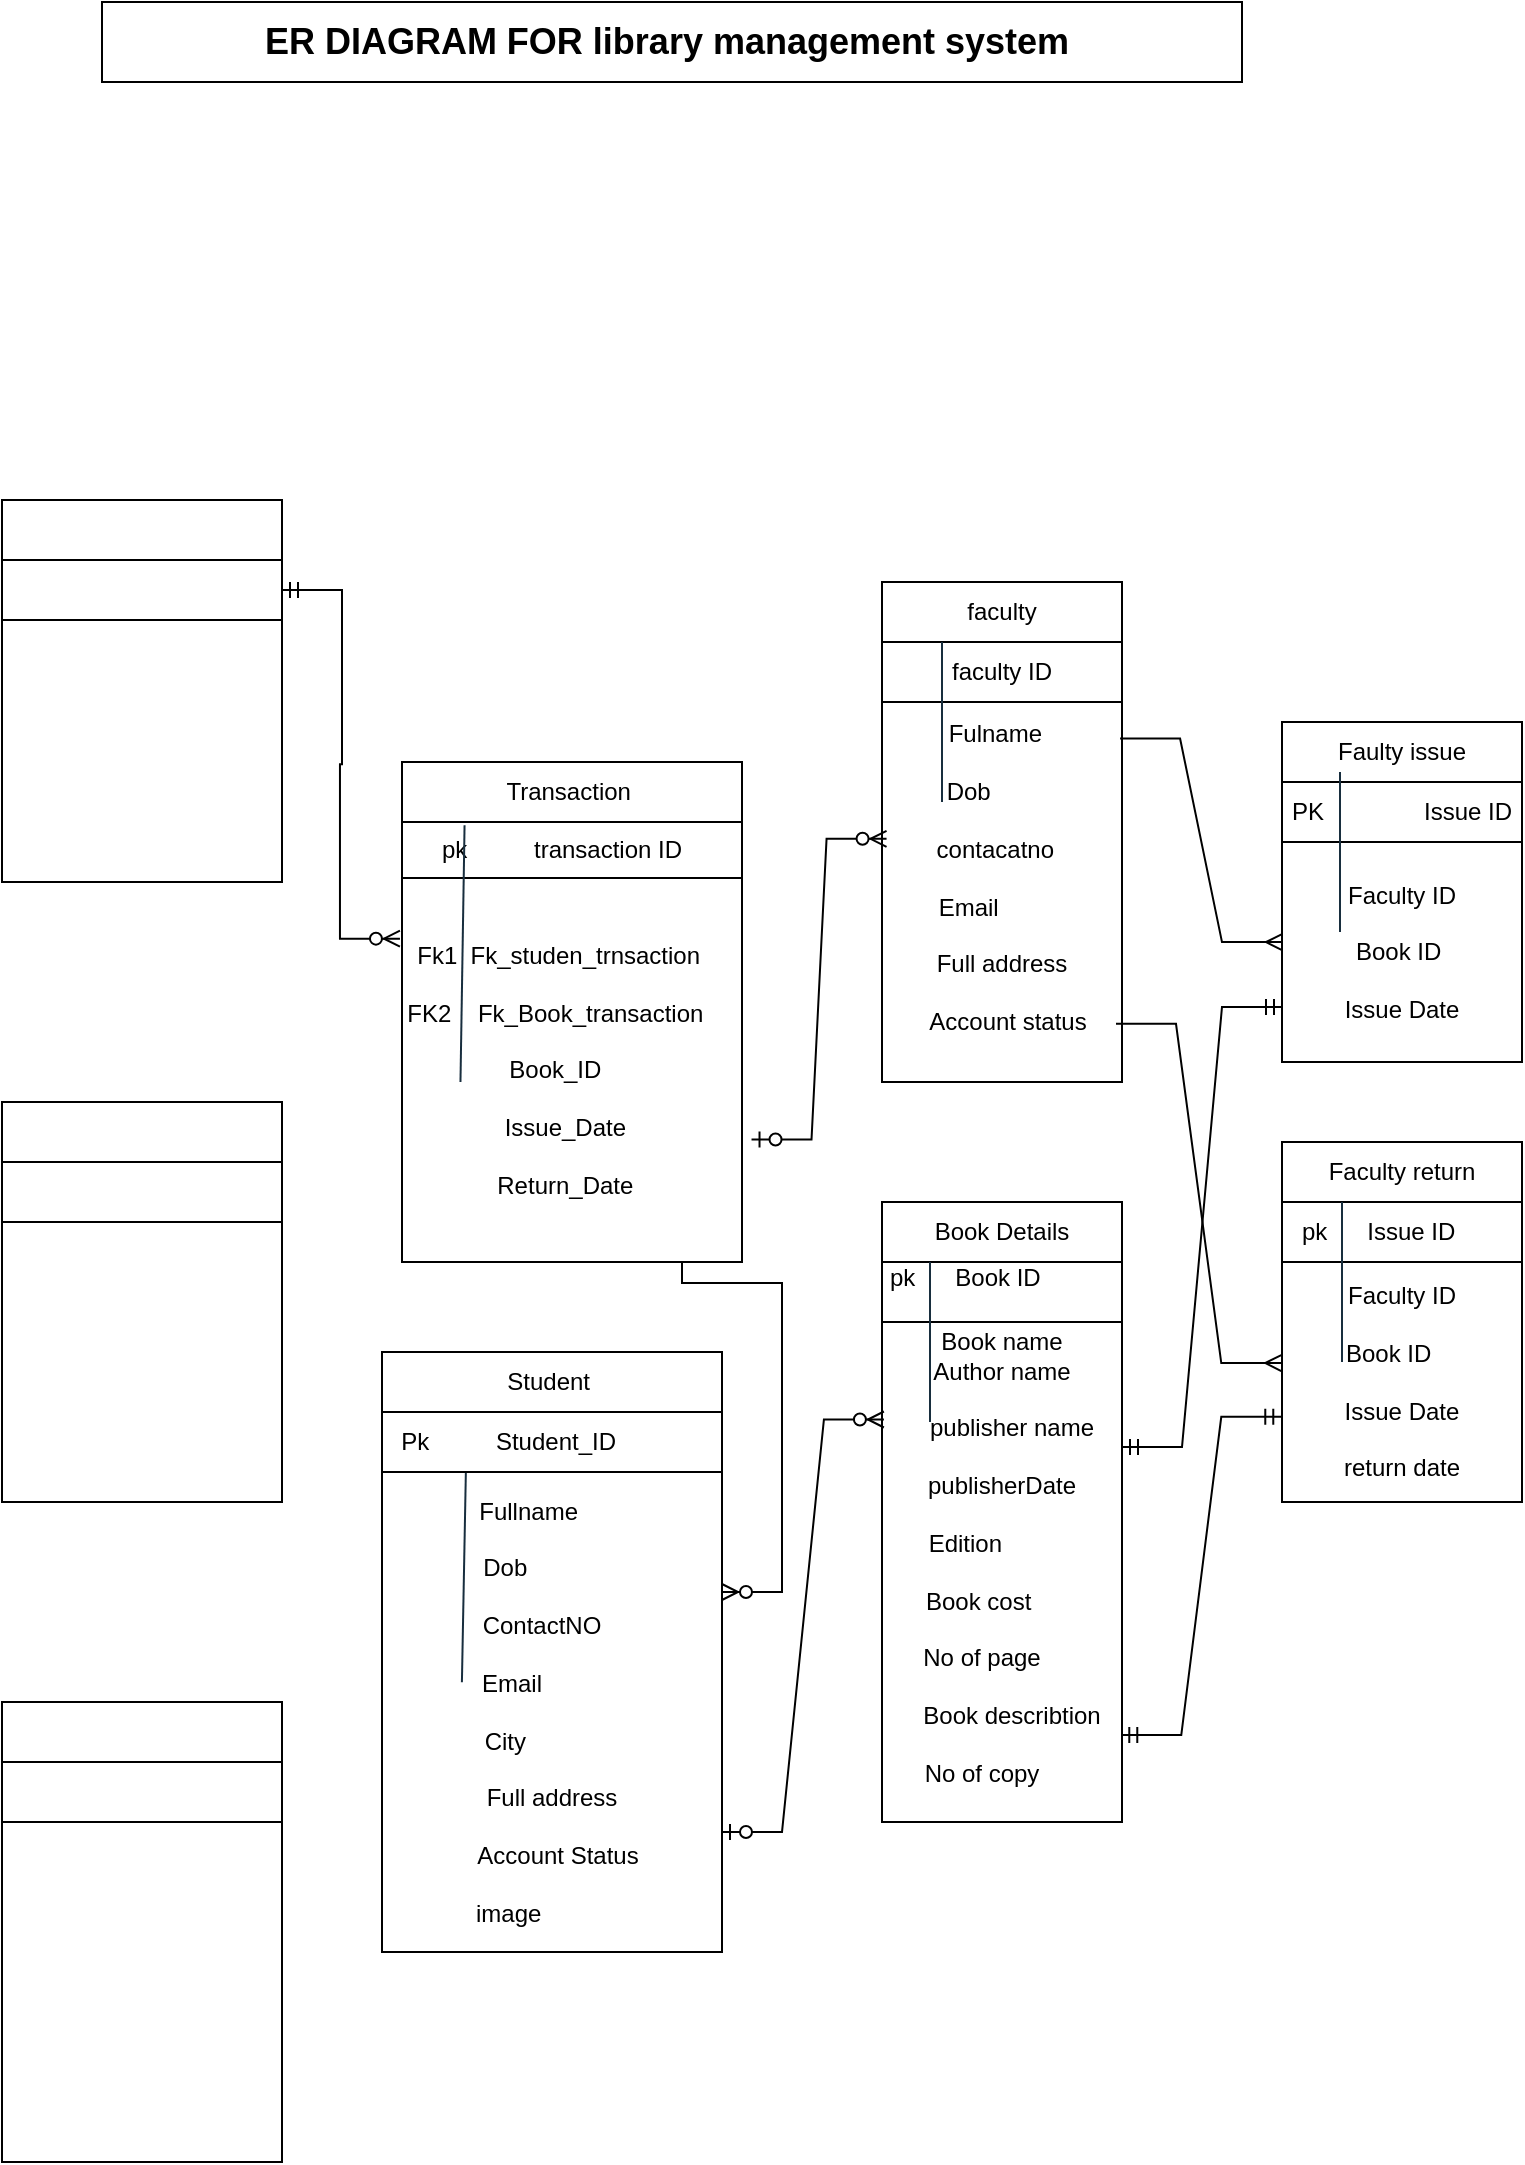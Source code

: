 <mxfile version="27.0.2">
  <diagram name="Page-1" id="HLB41fw0S_f7Uq15PXxY">
    <mxGraphModel dx="1245" dy="1551" grid="1" gridSize="10" guides="1" tooltips="1" connect="1" arrows="1" fold="1" page="1" pageScale="1" pageWidth="850" pageHeight="1100" background="#ffffff" math="0" shadow="0">
      <root>
        <mxCell id="0" />
        <mxCell id="1" parent="0" />
        <mxCell id="-RsMOoIg_f74_92wgUtI-1" value="Fulname&amp;nbsp;&amp;nbsp;&lt;div&gt;&amp;nbsp;&lt;div&gt;Dob&amp;nbsp; &amp;nbsp; &amp;nbsp; &amp;nbsp; &amp;nbsp;&amp;nbsp;&lt;/div&gt;&lt;div&gt;&amp;nbsp; &amp;nbsp; &amp;nbsp; &amp;nbsp;&amp;nbsp;&lt;/div&gt;&lt;div&gt;contacatno&amp;nbsp;&amp;nbsp;&lt;/div&gt;&lt;div&gt;&amp;nbsp;&amp;nbsp;&lt;/div&gt;&lt;div&gt;Email&amp;nbsp; &amp;nbsp; &amp;nbsp; &amp;nbsp; &amp;nbsp;&amp;nbsp;&lt;/div&gt;&lt;div&gt;&amp;nbsp; &amp;nbsp; &amp;nbsp; &amp;nbsp; &amp;nbsp;&amp;nbsp;&lt;/div&gt;&lt;div&gt;Full address&lt;/div&gt;&lt;div&gt;&amp;nbsp;&lt;/div&gt;&lt;div&gt;&amp;nbsp; Account status&lt;/div&gt;&lt;div&gt;&lt;br&gt;&lt;/div&gt;&lt;/div&gt;" style="rounded=0;whiteSpace=wrap;html=1;" parent="1" vertex="1">
          <mxGeometry x="520" y="140" width="120" height="190" as="geometry" />
        </mxCell>
        <mxCell id="-RsMOoIg_f74_92wgUtI-2" value="faculty ID" style="rounded=0;whiteSpace=wrap;html=1;" parent="1" vertex="1">
          <mxGeometry x="520" y="110" width="120" height="30" as="geometry" />
        </mxCell>
        <mxCell id="-RsMOoIg_f74_92wgUtI-4" value="faculty" style="rounded=0;whiteSpace=wrap;html=1;" parent="1" vertex="1">
          <mxGeometry x="520" y="80" width="120" height="30" as="geometry" />
        </mxCell>
        <mxCell id="-RsMOoIg_f74_92wgUtI-5" value="&lt;div&gt;&lt;br&gt;&lt;/div&gt;&lt;div&gt;Book name&lt;/div&gt;Author name&lt;div&gt;&lt;br&gt;&lt;div&gt;&amp;nbsp; &amp;nbsp;publisher name&lt;/div&gt;&lt;div&gt;&lt;br&gt;&lt;/div&gt;&lt;div&gt;publisherDate&lt;/div&gt;&lt;div&gt;&lt;br&gt;&lt;/div&gt;&lt;div&gt;Edition&amp;nbsp; &amp;nbsp; &amp;nbsp; &amp;nbsp; &amp;nbsp; &amp;nbsp;&lt;/div&gt;&lt;div&gt;&lt;br&gt;&lt;/div&gt;&lt;div&gt;Book cost&amp;nbsp; &amp;nbsp; &amp;nbsp; &amp;nbsp;&lt;/div&gt;&lt;div&gt;&lt;br&gt;&lt;/div&gt;&lt;div&gt;No of page&amp;nbsp; &amp;nbsp; &amp;nbsp;&amp;nbsp;&lt;/div&gt;&lt;div&gt;&lt;br&gt;&lt;/div&gt;&lt;div&gt;&amp;nbsp; &amp;nbsp;Book describtion&lt;/div&gt;&lt;div&gt;&lt;br&gt;&lt;/div&gt;&lt;div&gt;No of copy&amp;nbsp; &amp;nbsp; &amp;nbsp;&amp;nbsp;&lt;/div&gt;&lt;div&gt;&lt;br&gt;&lt;/div&gt;&lt;div&gt;&lt;br&gt;&lt;/div&gt;&lt;/div&gt;" style="rounded=0;whiteSpace=wrap;html=1;" parent="1" vertex="1">
          <mxGeometry x="520" y="450" width="120" height="250" as="geometry" />
        </mxCell>
        <mxCell id="-RsMOoIg_f74_92wgUtI-6" value="pk&amp;nbsp; &amp;nbsp; &amp;nbsp; Book ID&amp;nbsp; &amp;nbsp; &amp;nbsp; &amp;nbsp; &amp;nbsp; &amp;nbsp; &amp;nbsp; &amp;nbsp;" style="rounded=0;whiteSpace=wrap;html=1;" parent="1" vertex="1">
          <mxGeometry x="520" y="420" width="120" height="30" as="geometry" />
        </mxCell>
        <mxCell id="-RsMOoIg_f74_92wgUtI-7" value="Book Details" style="rounded=0;whiteSpace=wrap;html=1;" parent="1" vertex="1">
          <mxGeometry x="520" y="390" width="120" height="30" as="geometry" />
        </mxCell>
        <mxCell id="-RsMOoIg_f74_92wgUtI-8" value="Faculty ID&lt;div&gt;&lt;br&gt;&lt;div&gt;Book ID&amp;nbsp;&lt;/div&gt;&lt;div&gt;&amp;nbsp;&amp;nbsp;&amp;nbsp;&lt;/div&gt;&lt;div&gt;Issue Date&lt;/div&gt;&lt;/div&gt;" style="rounded=0;whiteSpace=wrap;html=1;" parent="1" vertex="1">
          <mxGeometry x="720" y="210" width="120" height="110" as="geometry" />
        </mxCell>
        <mxCell id="-RsMOoIg_f74_92wgUtI-9" value="PK&amp;nbsp; &amp;nbsp; &amp;nbsp; &amp;nbsp; &amp;nbsp; &amp;nbsp; &amp;nbsp; &amp;nbsp;Issue ID" style="rounded=0;whiteSpace=wrap;html=1;" parent="1" vertex="1">
          <mxGeometry x="720" y="180" width="120" height="30" as="geometry" />
        </mxCell>
        <mxCell id="-RsMOoIg_f74_92wgUtI-10" value="Faulty issue" style="rounded=0;whiteSpace=wrap;html=1;" parent="1" vertex="1">
          <mxGeometry x="720" y="150" width="120" height="30" as="geometry" />
        </mxCell>
        <mxCell id="-RsMOoIg_f74_92wgUtI-11" value="Faculty ID&lt;div&gt;&lt;br&gt;&lt;div&gt;Book ID&amp;nbsp; &amp;nbsp;&amp;nbsp;&lt;/div&gt;&lt;div&gt;&lt;br&gt;&lt;/div&gt;&lt;div&gt;Issue Date&lt;/div&gt;&lt;div&gt;&lt;br&gt;&lt;/div&gt;&lt;div&gt;return date&lt;/div&gt;&lt;/div&gt;" style="rounded=0;whiteSpace=wrap;html=1;" parent="1" vertex="1">
          <mxGeometry x="720" y="420" width="120" height="120" as="geometry" />
        </mxCell>
        <mxCell id="-RsMOoIg_f74_92wgUtI-12" value="pk&amp;nbsp; &amp;nbsp; &amp;nbsp; Issue ID&amp;nbsp; &amp;nbsp; &amp;nbsp; &amp;nbsp;" style="rounded=0;whiteSpace=wrap;html=1;" parent="1" vertex="1">
          <mxGeometry x="720" y="390" width="120" height="30" as="geometry" />
        </mxCell>
        <mxCell id="-RsMOoIg_f74_92wgUtI-13" value="Faculty return" style="rounded=0;whiteSpace=wrap;html=1;" parent="1" vertex="1">
          <mxGeometry x="720" y="360" width="120" height="30" as="geometry" />
        </mxCell>
        <mxCell id="-RsMOoIg_f74_92wgUtI-14" value="" style="edgeStyle=entityRelationEdgeStyle;fontSize=12;html=1;endArrow=ERmany;rounded=0;exitX=0.975;exitY=0.847;exitDx=0;exitDy=0;exitPerimeter=0;entryX=-0.003;entryY=0.421;entryDx=0;entryDy=0;entryPerimeter=0;" parent="1" source="-RsMOoIg_f74_92wgUtI-1" target="-RsMOoIg_f74_92wgUtI-11" edge="1">
          <mxGeometry width="100" height="100" relative="1" as="geometry">
            <mxPoint x="630" y="310" as="sourcePoint" />
            <mxPoint x="720" y="470" as="targetPoint" />
            <Array as="points">
              <mxPoint x="761.36" y="513.23" />
              <mxPoint x="811" y="395.49" />
              <mxPoint x="531" y="375.49" />
              <mxPoint x="641" y="355.49" />
              <mxPoint x="511" y="375.49" />
              <mxPoint x="811" y="405.49" />
              <mxPoint x="981" y="455.49" />
              <mxPoint x="771" y="395.49" />
              <mxPoint x="731.36" y="453.23" />
              <mxPoint x="741.36" y="443.23" />
              <mxPoint x="751.36" y="485.23" />
              <mxPoint x="751.36" y="513.23" />
              <mxPoint x="751.36" y="513.23" />
            </Array>
          </mxGeometry>
        </mxCell>
        <mxCell id="-RsMOoIg_f74_92wgUtI-15" value="" style="edgeStyle=entityRelationEdgeStyle;fontSize=12;html=1;endArrow=ERmandOne;startArrow=ERmandOne;rounded=0;exitX=0.997;exitY=0.826;exitDx=0;exitDy=0;exitPerimeter=0;entryX=-0.003;entryY=0.645;entryDx=0;entryDy=0;entryPerimeter=0;" parent="1" source="-RsMOoIg_f74_92wgUtI-5" target="-RsMOoIg_f74_92wgUtI-11" edge="1">
          <mxGeometry width="100" height="100" relative="1" as="geometry">
            <mxPoint x="620" y="600" as="sourcePoint" />
            <mxPoint x="720" y="500" as="targetPoint" />
            <Array as="points">
              <mxPoint x="690" y="600" />
            </Array>
          </mxGeometry>
        </mxCell>
        <mxCell id="-RsMOoIg_f74_92wgUtI-18" value="" style="edgeStyle=entityRelationEdgeStyle;fontSize=12;html=1;endArrow=ERmandOne;startArrow=ERmandOne;rounded=0;exitX=1;exitY=0.25;exitDx=0;exitDy=0;entryX=0;entryY=0.75;entryDx=0;entryDy=0;" parent="1" source="-RsMOoIg_f74_92wgUtI-5" target="-RsMOoIg_f74_92wgUtI-8" edge="1">
          <mxGeometry width="100" height="100" relative="1" as="geometry">
            <mxPoint x="640" y="420" as="sourcePoint" />
            <mxPoint x="720" y="304" as="targetPoint" />
            <Array as="points">
              <mxPoint x="690" y="413" />
              <mxPoint x="680" y="323" />
            </Array>
          </mxGeometry>
        </mxCell>
        <mxCell id="-RsMOoIg_f74_92wgUtI-20" value="pk&amp;nbsp; &amp;nbsp; &amp;nbsp; &amp;nbsp; &amp;nbsp; transaction ID&amp;nbsp; &amp;nbsp;" style="rounded=0;whiteSpace=wrap;html=1;" parent="1" vertex="1">
          <mxGeometry x="280" y="199" width="170" height="30" as="geometry" />
        </mxCell>
        <mxCell id="-RsMOoIg_f74_92wgUtI-21" value="Transaction&amp;nbsp;" style="rounded=0;whiteSpace=wrap;html=1;" parent="1" vertex="1">
          <mxGeometry x="280" y="170" width="170" height="30" as="geometry" />
        </mxCell>
        <mxCell id="-RsMOoIg_f74_92wgUtI-22" value="Fullname&amp;nbsp; &amp;nbsp; &amp;nbsp; &amp;nbsp;&lt;div&gt;&lt;br&gt;&lt;div&gt;Dob&amp;nbsp; &amp;nbsp; &amp;nbsp; &amp;nbsp; &amp;nbsp; &amp;nbsp; &amp;nbsp;&amp;nbsp;&lt;/div&gt;&lt;div&gt;&lt;br&gt;&lt;/div&gt;&lt;div&gt;ContactNO&amp;nbsp; &amp;nbsp;&lt;/div&gt;&lt;div&gt;&lt;br&gt;&lt;/div&gt;&lt;div&gt;Email&amp;nbsp; &amp;nbsp; &amp;nbsp; &amp;nbsp; &amp;nbsp; &amp;nbsp;&amp;nbsp;&lt;/div&gt;&lt;div&gt;&lt;br&gt;&lt;/div&gt;&lt;div&gt;City&amp;nbsp; &amp;nbsp; &amp;nbsp; &amp;nbsp; &amp;nbsp; &amp;nbsp; &amp;nbsp;&amp;nbsp;&lt;/div&gt;&lt;div&gt;&amp;nbsp;&lt;/div&gt;&lt;div&gt;Full address&lt;/div&gt;&lt;div&gt;&lt;br&gt;&lt;/div&gt;&lt;div&gt;&amp;nbsp; Account Status&lt;/div&gt;&lt;div&gt;&lt;br&gt;&lt;/div&gt;&lt;div&gt;image&amp;nbsp; &amp;nbsp; &amp;nbsp; &amp;nbsp; &amp;nbsp; &amp;nbsp; &amp;nbsp;&lt;/div&gt;&lt;/div&gt;" style="rounded=0;whiteSpace=wrap;html=1;" parent="1" vertex="1">
          <mxGeometry x="270" y="525" width="170" height="240" as="geometry" />
        </mxCell>
        <mxCell id="-RsMOoIg_f74_92wgUtI-24" value="Student&amp;nbsp;" style="rounded=0;whiteSpace=wrap;html=1;" parent="1" vertex="1">
          <mxGeometry x="270" y="465" width="170" height="30" as="geometry" />
        </mxCell>
        <mxCell id="-RsMOoIg_f74_92wgUtI-25" value="" style="edgeStyle=entityRelationEdgeStyle;fontSize=12;html=1;endArrow=ERmany;rounded=0;exitX=0.992;exitY=0.096;exitDx=0;exitDy=0;exitPerimeter=0;entryX=0;entryY=0.455;entryDx=0;entryDy=0;entryPerimeter=0;" parent="1" source="-RsMOoIg_f74_92wgUtI-1" target="-RsMOoIg_f74_92wgUtI-8" edge="1">
          <mxGeometry width="100" height="100" relative="1" as="geometry">
            <mxPoint x="637" y="112.5" as="sourcePoint" />
            <mxPoint x="720" y="277.5" as="targetPoint" />
            <Array as="points">
              <mxPoint x="761.36" y="324.73" />
              <mxPoint x="811" y="206.99" />
              <mxPoint x="531" y="186.99" />
              <mxPoint x="641" y="166.99" />
              <mxPoint x="511" y="186.99" />
              <mxPoint x="811" y="216.99" />
              <mxPoint x="981" y="266.99" />
              <mxPoint x="771" y="206.99" />
              <mxPoint x="731.36" y="264.73" />
              <mxPoint x="741.36" y="254.73" />
              <mxPoint x="751.36" y="296.73" />
              <mxPoint x="751.36" y="324.73" />
              <mxPoint x="751.36" y="324.73" />
            </Array>
          </mxGeometry>
        </mxCell>
        <mxCell id="-RsMOoIg_f74_92wgUtI-26" value="" style="edgeStyle=entityRelationEdgeStyle;fontSize=12;html=1;endArrow=ERzeroToMany;startArrow=ERzeroToOne;rounded=0;entryX=0.019;entryY=0.36;entryDx=0;entryDy=0;entryPerimeter=0;exitX=1.028;exitY=0.681;exitDx=0;exitDy=0;exitPerimeter=0;" parent="1" source="-RsMOoIg_f74_92wgUtI-19" target="-RsMOoIg_f74_92wgUtI-1" edge="1">
          <mxGeometry width="100" height="100" relative="1" as="geometry">
            <mxPoint x="420" y="360" as="sourcePoint" />
            <mxPoint x="520" y="260" as="targetPoint" />
          </mxGeometry>
        </mxCell>
        <mxCell id="-RsMOoIg_f74_92wgUtI-27" value="" style="edgeStyle=entityRelationEdgeStyle;fontSize=12;html=1;endArrow=ERzeroToMany;startArrow=ERmandOne;rounded=0;entryX=1;entryY=0.25;entryDx=0;entryDy=0;exitX=1;exitY=0.25;exitDx=0;exitDy=0;" parent="1" source="-RsMOoIg_f74_92wgUtI-19" target="-RsMOoIg_f74_92wgUtI-22" edge="1">
          <mxGeometry width="100" height="100" relative="1" as="geometry">
            <mxPoint x="448" y="360" as="sourcePoint" />
            <mxPoint x="488" y="480" as="targetPoint" />
            <Array as="points">
              <mxPoint x="488" y="420" />
            </Array>
          </mxGeometry>
        </mxCell>
        <mxCell id="-RsMOoIg_f74_92wgUtI-28" value="" style="edgeStyle=entityRelationEdgeStyle;fontSize=12;html=1;endArrow=ERzeroToMany;startArrow=ERzeroToOne;rounded=0;entryX=0.008;entryY=0.195;entryDx=0;entryDy=0;entryPerimeter=0;exitX=1;exitY=0.75;exitDx=0;exitDy=0;" parent="1" source="-RsMOoIg_f74_92wgUtI-22" target="-RsMOoIg_f74_92wgUtI-5" edge="1">
          <mxGeometry width="100" height="100" relative="1" as="geometry">
            <mxPoint x="425" y="574" as="sourcePoint" />
            <mxPoint x="519" y="470" as="targetPoint" />
          </mxGeometry>
        </mxCell>
        <mxCell id="-RsMOoIg_f74_92wgUtI-29" value="" style="rounded=0;whiteSpace=wrap;html=1;" parent="1" vertex="1">
          <mxGeometry x="80" y="99" width="140" height="131" as="geometry" />
        </mxCell>
        <mxCell id="-RsMOoIg_f74_92wgUtI-30" value="" style="rounded=0;whiteSpace=wrap;html=1;" parent="1" vertex="1">
          <mxGeometry x="80" y="69" width="140" height="30" as="geometry" />
        </mxCell>
        <mxCell id="-RsMOoIg_f74_92wgUtI-31" value="" style="rounded=0;whiteSpace=wrap;html=1;" parent="1" vertex="1">
          <mxGeometry x="80" y="39" width="140" height="30" as="geometry" />
        </mxCell>
        <mxCell id="-RsMOoIg_f74_92wgUtI-32" value="" style="edgeStyle=entityRelationEdgeStyle;fontSize=12;html=1;endArrow=ERzeroToMany;startArrow=ERmandOne;rounded=0;exitX=1;exitY=0.5;exitDx=0;exitDy=0;entryX=-0.006;entryY=0.158;entryDx=0;entryDy=0;entryPerimeter=0;" parent="1" source="-RsMOoIg_f74_92wgUtI-30" target="-RsMOoIg_f74_92wgUtI-19" edge="1">
          <mxGeometry width="100" height="100" relative="1" as="geometry">
            <mxPoint x="190" y="215" as="sourcePoint" />
            <mxPoint x="290" y="115" as="targetPoint" />
          </mxGeometry>
        </mxCell>
        <mxCell id="-RsMOoIg_f74_92wgUtI-34" value="" style="rounded=0;whiteSpace=wrap;html=1;" parent="1" vertex="1">
          <mxGeometry x="80" y="400" width="140" height="140" as="geometry" />
        </mxCell>
        <mxCell id="-RsMOoIg_f74_92wgUtI-35" value="" style="rounded=0;whiteSpace=wrap;html=1;" parent="1" vertex="1">
          <mxGeometry x="80" y="370" width="140" height="30" as="geometry" />
        </mxCell>
        <mxCell id="-RsMOoIg_f74_92wgUtI-36" value="" style="rounded=0;whiteSpace=wrap;html=1;" parent="1" vertex="1">
          <mxGeometry x="80" y="340" width="140" height="30" as="geometry" />
        </mxCell>
        <mxCell id="-RsMOoIg_f74_92wgUtI-37" value="" style="rounded=0;whiteSpace=wrap;html=1;" parent="1" vertex="1">
          <mxGeometry x="80" y="700" width="140" height="170" as="geometry" />
        </mxCell>
        <mxCell id="-RsMOoIg_f74_92wgUtI-38" value="" style="rounded=0;whiteSpace=wrap;html=1;" parent="1" vertex="1">
          <mxGeometry x="80" y="670" width="140" height="30" as="geometry" />
        </mxCell>
        <mxCell id="-RsMOoIg_f74_92wgUtI-39" value="" style="rounded=0;whiteSpace=wrap;html=1;" parent="1" vertex="1">
          <mxGeometry x="80" y="640" width="140" height="30" as="geometry" />
        </mxCell>
        <mxCell id="E7_xd_vTUM8QLvZxNzg2-2" value="&lt;b&gt;&lt;font style=&quot;font-size: 18px;&quot;&gt;ER DIAGRAM FOR library management system&amp;nbsp;&lt;/font&gt;&lt;/b&gt;" style="rounded=0;whiteSpace=wrap;html=1;" vertex="1" parent="1">
          <mxGeometry x="130" y="-210" width="570" height="40" as="geometry" />
        </mxCell>
        <mxCell id="E7_xd_vTUM8QLvZxNzg2-4" value="" style="endArrow=none;html=1;rounded=0;strokeColor=#182E3E;fontColor=#1A1A1A;exitX=0.25;exitY=0.263;exitDx=0;exitDy=0;exitPerimeter=0;" edge="1" parent="1" source="-RsMOoIg_f74_92wgUtI-1">
          <mxGeometry width="50" height="50" relative="1" as="geometry">
            <mxPoint x="564" y="140" as="sourcePoint" />
            <mxPoint x="550" y="110" as="targetPoint" />
            <Array as="points">
              <mxPoint x="550" y="110" />
            </Array>
          </mxGeometry>
        </mxCell>
        <mxCell id="E7_xd_vTUM8QLvZxNzg2-5" value="" style="endArrow=none;html=1;rounded=0;strokeColor=#182E3E;fontColor=#1A1A1A;exitX=0.25;exitY=0.263;exitDx=0;exitDy=0;exitPerimeter=0;" edge="1" parent="1">
          <mxGeometry width="50" height="50" relative="1" as="geometry">
            <mxPoint x="544" y="500" as="sourcePoint" />
            <mxPoint x="544" y="420" as="targetPoint" />
            <Array as="points">
              <mxPoint x="544" y="420" />
            </Array>
          </mxGeometry>
        </mxCell>
        <mxCell id="E7_xd_vTUM8QLvZxNzg2-6" value="" style="endArrow=none;html=1;rounded=0;strokeColor=#182E3E;fontColor=#1A1A1A;exitX=0.25;exitY=0.263;exitDx=0;exitDy=0;exitPerimeter=0;" edge="1" parent="1">
          <mxGeometry width="50" height="50" relative="1" as="geometry">
            <mxPoint x="749" y="255" as="sourcePoint" />
            <mxPoint x="749" y="175" as="targetPoint" />
            <Array as="points">
              <mxPoint x="749" y="175" />
            </Array>
          </mxGeometry>
        </mxCell>
        <mxCell id="E7_xd_vTUM8QLvZxNzg2-7" value="" style="endArrow=none;html=1;rounded=0;strokeColor=#182E3E;fontColor=#1A1A1A;exitX=0.25;exitY=0.263;exitDx=0;exitDy=0;exitPerimeter=0;" edge="1" parent="1">
          <mxGeometry width="50" height="50" relative="1" as="geometry">
            <mxPoint x="750" y="470" as="sourcePoint" />
            <mxPoint x="750" y="390" as="targetPoint" />
            <Array as="points">
              <mxPoint x="750" y="390" />
            </Array>
          </mxGeometry>
        </mxCell>
        <mxCell id="E7_xd_vTUM8QLvZxNzg2-9" value="" style="endArrow=none;html=1;rounded=0;strokeColor=#182E3E;fontColor=#1A1A1A;" edge="1" parent="1" source="-RsMOoIg_f74_92wgUtI-19">
          <mxGeometry width="50" height="50" relative="1" as="geometry">
            <mxPoint x="320" y="400" as="sourcePoint" />
            <mxPoint x="370" y="350" as="targetPoint" />
          </mxGeometry>
        </mxCell>
        <mxCell id="E7_xd_vTUM8QLvZxNzg2-10" value="" style="endArrow=none;html=1;rounded=0;strokeColor=#182E3E;fontColor=#1A1A1A;" edge="1" parent="1" target="-RsMOoIg_f74_92wgUtI-19">
          <mxGeometry width="50" height="50" relative="1" as="geometry">
            <mxPoint x="320" y="400" as="sourcePoint" />
            <mxPoint x="370" y="350" as="targetPoint" />
          </mxGeometry>
        </mxCell>
        <mxCell id="-RsMOoIg_f74_92wgUtI-19" value="Fk1&amp;nbsp; Fk_studen_trnsaction&amp;nbsp; &amp;nbsp;&amp;nbsp;&lt;div&gt;&lt;br&gt;&lt;div&gt;FK2&amp;nbsp; &amp;nbsp; Fk_Book_transaction&amp;nbsp; &amp;nbsp; &amp;nbsp;&lt;/div&gt;&lt;div&gt;&lt;br&gt;&lt;/div&gt;&lt;div&gt;Book_ID&amp;nbsp; &amp;nbsp; &amp;nbsp;&lt;/div&gt;&lt;div&gt;&lt;br&gt;&lt;/div&gt;&lt;div&gt;Issue_Date&amp;nbsp;&amp;nbsp;&lt;/div&gt;&lt;div&gt;&amp;nbsp; &amp;nbsp;&amp;nbsp;&lt;/div&gt;&lt;div&gt;Return_Date&amp;nbsp;&amp;nbsp;&lt;/div&gt;&lt;/div&gt;" style="rounded=0;whiteSpace=wrap;html=1;" parent="1" vertex="1">
          <mxGeometry x="280" y="228" width="170" height="192" as="geometry" />
        </mxCell>
        <mxCell id="E7_xd_vTUM8QLvZxNzg2-11" value="" style="endArrow=none;html=1;rounded=0;strokeColor=#182E3E;fontColor=#1A1A1A;entryX=0.184;entryY=0.089;entryDx=0;entryDy=0;entryPerimeter=0;exitX=0.172;exitY=0.531;exitDx=0;exitDy=0;exitPerimeter=0;" edge="1" parent="1" source="-RsMOoIg_f74_92wgUtI-19" target="-RsMOoIg_f74_92wgUtI-20">
          <mxGeometry width="50" height="50" relative="1" as="geometry">
            <mxPoint x="320" y="400" as="sourcePoint" />
            <mxPoint x="370" y="350" as="targetPoint" />
          </mxGeometry>
        </mxCell>
        <mxCell id="E7_xd_vTUM8QLvZxNzg2-12" value="" style="endArrow=none;html=1;rounded=0;strokeColor=#182E3E;fontColor=#1A1A1A;exitX=0.25;exitY=0;exitDx=0;exitDy=0;entryX=0.235;entryY=0.438;entryDx=0;entryDy=0;entryPerimeter=0;" edge="1" parent="1" source="-RsMOoIg_f74_92wgUtI-23" target="-RsMOoIg_f74_92wgUtI-22">
          <mxGeometry width="50" height="50" relative="1" as="geometry">
            <mxPoint x="310" y="490" as="sourcePoint" />
            <mxPoint x="310" y="590" as="targetPoint" />
            <Array as="points" />
          </mxGeometry>
        </mxCell>
        <mxCell id="E7_xd_vTUM8QLvZxNzg2-15" style="edgeStyle=orthogonalEdgeStyle;rounded=0;orthogonalLoop=1;jettySize=auto;html=1;exitX=0.25;exitY=1;exitDx=0;exitDy=0;entryX=0.25;entryY=1;entryDx=0;entryDy=0;strokeColor=#182E3E;fontColor=#1A1A1A;" edge="1" parent="1" source="-RsMOoIg_f74_92wgUtI-23" target="-RsMOoIg_f74_92wgUtI-24">
          <mxGeometry relative="1" as="geometry" />
        </mxCell>
        <mxCell id="-RsMOoIg_f74_92wgUtI-23" value="Pk&amp;nbsp; &amp;nbsp; &amp;nbsp; &amp;nbsp; &amp;nbsp; Student_ID&amp;nbsp; &amp;nbsp; &amp;nbsp; &amp;nbsp; &amp;nbsp; &amp;nbsp; &amp;nbsp;" style="rounded=0;whiteSpace=wrap;html=1;" parent="1" vertex="1">
          <mxGeometry x="270" y="495" width="170" height="30" as="geometry" />
        </mxCell>
      </root>
    </mxGraphModel>
  </diagram>
</mxfile>
